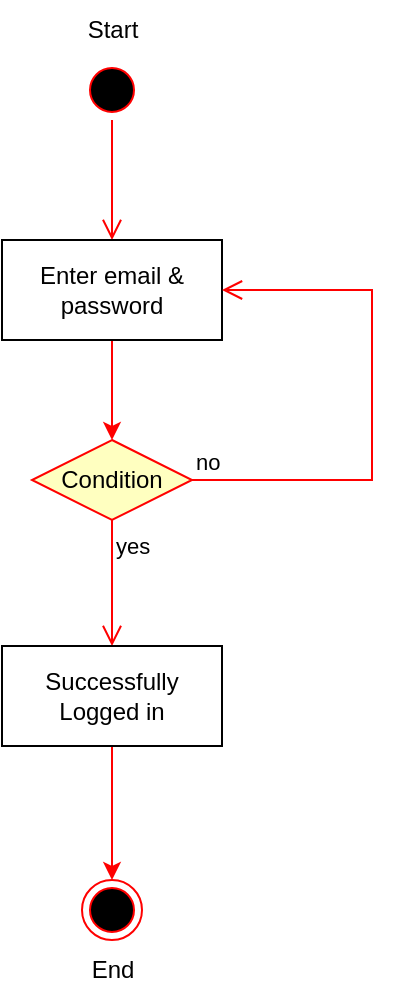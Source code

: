 <mxfile version="21.6.1" type="github">
  <diagram name="Page-1" id="e7e014a7-5840-1c2e-5031-d8a46d1fe8dd">
    <mxGraphModel dx="656" dy="368" grid="1" gridSize="10" guides="1" tooltips="1" connect="1" arrows="1" fold="1" page="1" pageScale="1" pageWidth="1169" pageHeight="826" background="none" math="0" shadow="0">
      <root>
        <mxCell id="0" />
        <mxCell id="1" parent="0" />
        <mxCell id="UZW0-y90bT22BwQiXVyD-42" value="" style="ellipse;html=1;shape=startState;fillColor=#000000;strokeColor=#ff0000;" vertex="1" parent="1">
          <mxGeometry x="415" y="70" width="30" height="30" as="geometry" />
        </mxCell>
        <mxCell id="UZW0-y90bT22BwQiXVyD-43" value="" style="edgeStyle=orthogonalEdgeStyle;html=1;verticalAlign=bottom;endArrow=open;endSize=8;strokeColor=#ff0000;rounded=0;entryX=0.5;entryY=0;entryDx=0;entryDy=0;" edge="1" source="UZW0-y90bT22BwQiXVyD-42" parent="1" target="UZW0-y90bT22BwQiXVyD-44">
          <mxGeometry relative="1" as="geometry">
            <mxPoint x="425" y="160" as="targetPoint" />
          </mxGeometry>
        </mxCell>
        <mxCell id="UZW0-y90bT22BwQiXVyD-49" style="edgeStyle=orthogonalEdgeStyle;rounded=0;orthogonalLoop=1;jettySize=auto;html=1;entryX=0.5;entryY=0;entryDx=0;entryDy=0;strokeColor=#FF0000;" edge="1" parent="1" source="UZW0-y90bT22BwQiXVyD-44" target="UZW0-y90bT22BwQiXVyD-46">
          <mxGeometry relative="1" as="geometry" />
        </mxCell>
        <mxCell id="UZW0-y90bT22BwQiXVyD-44" value="Enter email &amp;amp; password" style="html=1;whiteSpace=wrap;" vertex="1" parent="1">
          <mxGeometry x="375" y="160" width="110" height="50" as="geometry" />
        </mxCell>
        <mxCell id="UZW0-y90bT22BwQiXVyD-46" value="Condition" style="rhombus;whiteSpace=wrap;html=1;fontColor=#000000;fillColor=#ffffc0;strokeColor=#ff0000;" vertex="1" parent="1">
          <mxGeometry x="390" y="260" width="80" height="40" as="geometry" />
        </mxCell>
        <mxCell id="UZW0-y90bT22BwQiXVyD-47" value="no" style="edgeStyle=orthogonalEdgeStyle;html=1;align=left;verticalAlign=bottom;endArrow=open;endSize=8;strokeColor=#ff0000;rounded=0;entryX=1;entryY=0.5;entryDx=0;entryDy=0;" edge="1" source="UZW0-y90bT22BwQiXVyD-46" parent="1" target="UZW0-y90bT22BwQiXVyD-44">
          <mxGeometry x="-1" relative="1" as="geometry">
            <mxPoint x="590" y="180" as="targetPoint" />
            <Array as="points">
              <mxPoint x="560" y="280" />
              <mxPoint x="560" y="185" />
            </Array>
          </mxGeometry>
        </mxCell>
        <mxCell id="UZW0-y90bT22BwQiXVyD-48" value="yes" style="edgeStyle=orthogonalEdgeStyle;html=1;align=left;verticalAlign=top;endArrow=open;endSize=8;strokeColor=#ff0000;rounded=0;" edge="1" source="UZW0-y90bT22BwQiXVyD-46" parent="1" target="UZW0-y90bT22BwQiXVyD-50">
          <mxGeometry x="-1" relative="1" as="geometry">
            <mxPoint x="430" y="360" as="targetPoint" />
          </mxGeometry>
        </mxCell>
        <mxCell id="UZW0-y90bT22BwQiXVyD-52" style="edgeStyle=orthogonalEdgeStyle;rounded=0;orthogonalLoop=1;jettySize=auto;html=1;entryX=0.5;entryY=0;entryDx=0;entryDy=0;strokeColor=#FF0000;" edge="1" parent="1" source="UZW0-y90bT22BwQiXVyD-50" target="UZW0-y90bT22BwQiXVyD-51">
          <mxGeometry relative="1" as="geometry" />
        </mxCell>
        <mxCell id="UZW0-y90bT22BwQiXVyD-50" value="Successfully Logged in" style="html=1;whiteSpace=wrap;" vertex="1" parent="1">
          <mxGeometry x="375" y="363" width="110" height="50" as="geometry" />
        </mxCell>
        <mxCell id="UZW0-y90bT22BwQiXVyD-51" value="" style="ellipse;html=1;shape=endState;fillColor=#000000;strokeColor=#ff0000;" vertex="1" parent="1">
          <mxGeometry x="415" y="480" width="30" height="30" as="geometry" />
        </mxCell>
        <mxCell id="UZW0-y90bT22BwQiXVyD-55" value="End" style="text;html=1;align=center;verticalAlign=middle;resizable=0;points=[];autosize=1;strokeColor=none;fillColor=none;" vertex="1" parent="1">
          <mxGeometry x="410" y="510" width="40" height="30" as="geometry" />
        </mxCell>
        <mxCell id="UZW0-y90bT22BwQiXVyD-56" value="Start" style="text;html=1;align=center;verticalAlign=middle;resizable=0;points=[];autosize=1;strokeColor=none;fillColor=none;" vertex="1" parent="1">
          <mxGeometry x="405" y="40" width="50" height="30" as="geometry" />
        </mxCell>
      </root>
    </mxGraphModel>
  </diagram>
</mxfile>
